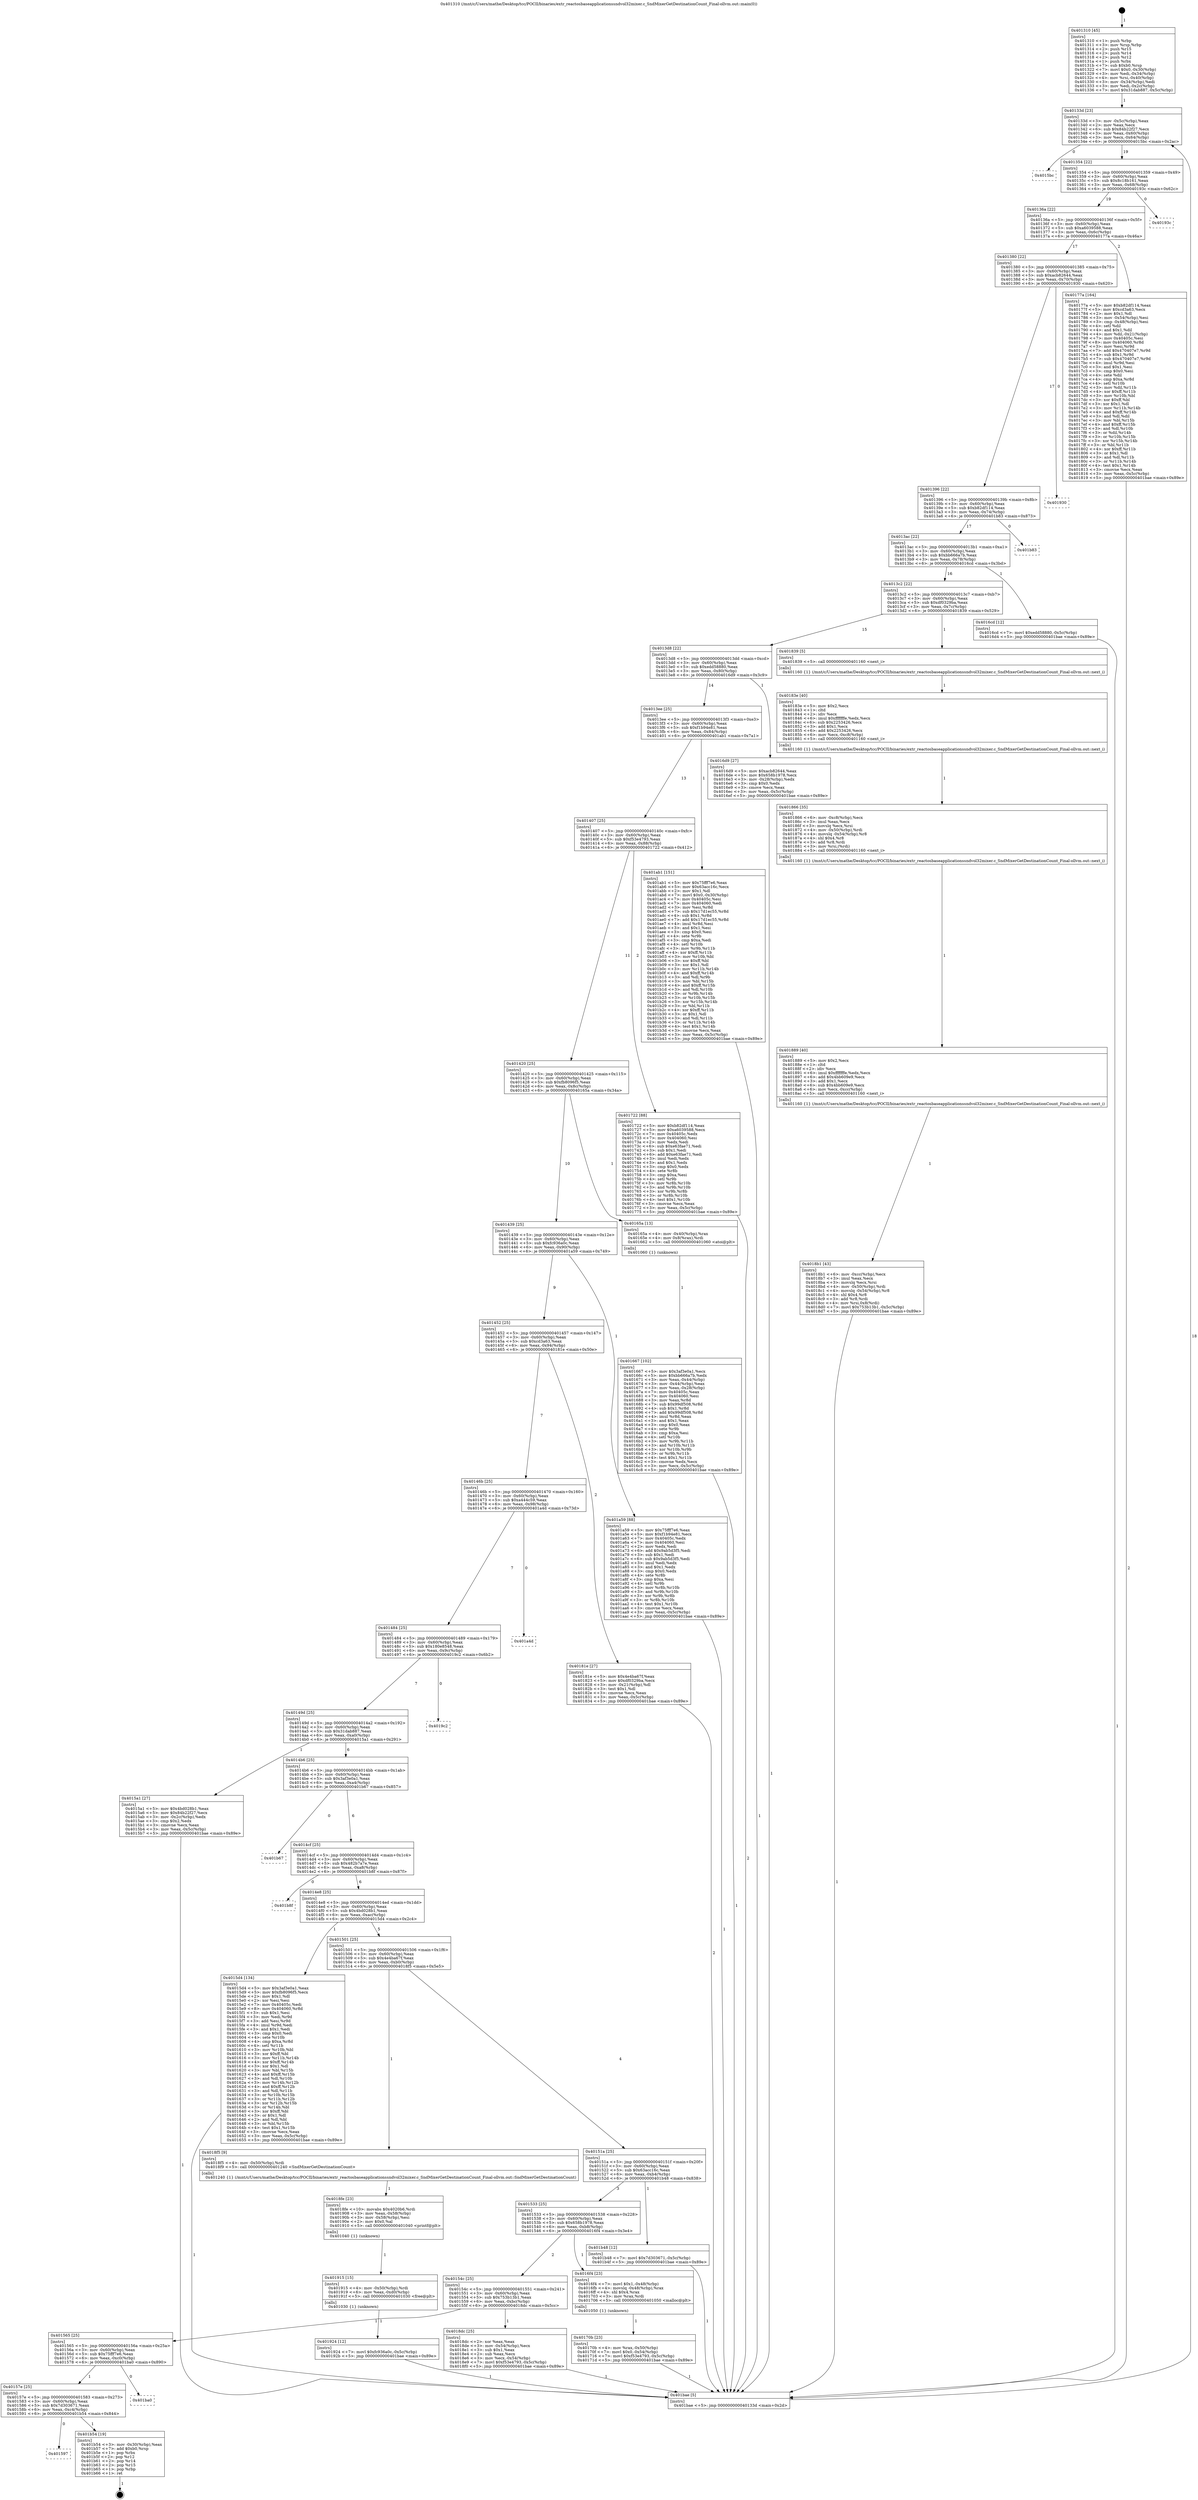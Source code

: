 digraph "0x401310" {
  label = "0x401310 (/mnt/c/Users/mathe/Desktop/tcc/POCII/binaries/extr_reactosbaseapplicationssndvol32mixer.c_SndMixerGetDestinationCount_Final-ollvm.out::main(0))"
  labelloc = "t"
  node[shape=record]

  Entry [label="",width=0.3,height=0.3,shape=circle,fillcolor=black,style=filled]
  "0x40133d" [label="{
     0x40133d [23]\l
     | [instrs]\l
     &nbsp;&nbsp;0x40133d \<+3\>: mov -0x5c(%rbp),%eax\l
     &nbsp;&nbsp;0x401340 \<+2\>: mov %eax,%ecx\l
     &nbsp;&nbsp;0x401342 \<+6\>: sub $0x84b22f27,%ecx\l
     &nbsp;&nbsp;0x401348 \<+3\>: mov %eax,-0x60(%rbp)\l
     &nbsp;&nbsp;0x40134b \<+3\>: mov %ecx,-0x64(%rbp)\l
     &nbsp;&nbsp;0x40134e \<+6\>: je 00000000004015bc \<main+0x2ac\>\l
  }"]
  "0x4015bc" [label="{
     0x4015bc\l
  }", style=dashed]
  "0x401354" [label="{
     0x401354 [22]\l
     | [instrs]\l
     &nbsp;&nbsp;0x401354 \<+5\>: jmp 0000000000401359 \<main+0x49\>\l
     &nbsp;&nbsp;0x401359 \<+3\>: mov -0x60(%rbp),%eax\l
     &nbsp;&nbsp;0x40135c \<+5\>: sub $0x8c18b161,%eax\l
     &nbsp;&nbsp;0x401361 \<+3\>: mov %eax,-0x68(%rbp)\l
     &nbsp;&nbsp;0x401364 \<+6\>: je 000000000040193c \<main+0x62c\>\l
  }"]
  Exit [label="",width=0.3,height=0.3,shape=circle,fillcolor=black,style=filled,peripheries=2]
  "0x40193c" [label="{
     0x40193c\l
  }", style=dashed]
  "0x40136a" [label="{
     0x40136a [22]\l
     | [instrs]\l
     &nbsp;&nbsp;0x40136a \<+5\>: jmp 000000000040136f \<main+0x5f\>\l
     &nbsp;&nbsp;0x40136f \<+3\>: mov -0x60(%rbp),%eax\l
     &nbsp;&nbsp;0x401372 \<+5\>: sub $0xa6039588,%eax\l
     &nbsp;&nbsp;0x401377 \<+3\>: mov %eax,-0x6c(%rbp)\l
     &nbsp;&nbsp;0x40137a \<+6\>: je 000000000040177a \<main+0x46a\>\l
  }"]
  "0x401597" [label="{
     0x401597\l
  }", style=dashed]
  "0x40177a" [label="{
     0x40177a [164]\l
     | [instrs]\l
     &nbsp;&nbsp;0x40177a \<+5\>: mov $0xb82df114,%eax\l
     &nbsp;&nbsp;0x40177f \<+5\>: mov $0xcd3a63,%ecx\l
     &nbsp;&nbsp;0x401784 \<+2\>: mov $0x1,%dl\l
     &nbsp;&nbsp;0x401786 \<+3\>: mov -0x54(%rbp),%esi\l
     &nbsp;&nbsp;0x401789 \<+3\>: cmp -0x48(%rbp),%esi\l
     &nbsp;&nbsp;0x40178c \<+4\>: setl %dil\l
     &nbsp;&nbsp;0x401790 \<+4\>: and $0x1,%dil\l
     &nbsp;&nbsp;0x401794 \<+4\>: mov %dil,-0x21(%rbp)\l
     &nbsp;&nbsp;0x401798 \<+7\>: mov 0x40405c,%esi\l
     &nbsp;&nbsp;0x40179f \<+8\>: mov 0x404060,%r8d\l
     &nbsp;&nbsp;0x4017a7 \<+3\>: mov %esi,%r9d\l
     &nbsp;&nbsp;0x4017aa \<+7\>: add $0x470407e7,%r9d\l
     &nbsp;&nbsp;0x4017b1 \<+4\>: sub $0x1,%r9d\l
     &nbsp;&nbsp;0x4017b5 \<+7\>: sub $0x470407e7,%r9d\l
     &nbsp;&nbsp;0x4017bc \<+4\>: imul %r9d,%esi\l
     &nbsp;&nbsp;0x4017c0 \<+3\>: and $0x1,%esi\l
     &nbsp;&nbsp;0x4017c3 \<+3\>: cmp $0x0,%esi\l
     &nbsp;&nbsp;0x4017c6 \<+4\>: sete %dil\l
     &nbsp;&nbsp;0x4017ca \<+4\>: cmp $0xa,%r8d\l
     &nbsp;&nbsp;0x4017ce \<+4\>: setl %r10b\l
     &nbsp;&nbsp;0x4017d2 \<+3\>: mov %dil,%r11b\l
     &nbsp;&nbsp;0x4017d5 \<+4\>: xor $0xff,%r11b\l
     &nbsp;&nbsp;0x4017d9 \<+3\>: mov %r10b,%bl\l
     &nbsp;&nbsp;0x4017dc \<+3\>: xor $0xff,%bl\l
     &nbsp;&nbsp;0x4017df \<+3\>: xor $0x1,%dl\l
     &nbsp;&nbsp;0x4017e2 \<+3\>: mov %r11b,%r14b\l
     &nbsp;&nbsp;0x4017e5 \<+4\>: and $0xff,%r14b\l
     &nbsp;&nbsp;0x4017e9 \<+3\>: and %dl,%dil\l
     &nbsp;&nbsp;0x4017ec \<+3\>: mov %bl,%r15b\l
     &nbsp;&nbsp;0x4017ef \<+4\>: and $0xff,%r15b\l
     &nbsp;&nbsp;0x4017f3 \<+3\>: and %dl,%r10b\l
     &nbsp;&nbsp;0x4017f6 \<+3\>: or %dil,%r14b\l
     &nbsp;&nbsp;0x4017f9 \<+3\>: or %r10b,%r15b\l
     &nbsp;&nbsp;0x4017fc \<+3\>: xor %r15b,%r14b\l
     &nbsp;&nbsp;0x4017ff \<+3\>: or %bl,%r11b\l
     &nbsp;&nbsp;0x401802 \<+4\>: xor $0xff,%r11b\l
     &nbsp;&nbsp;0x401806 \<+3\>: or $0x1,%dl\l
     &nbsp;&nbsp;0x401809 \<+3\>: and %dl,%r11b\l
     &nbsp;&nbsp;0x40180c \<+3\>: or %r11b,%r14b\l
     &nbsp;&nbsp;0x40180f \<+4\>: test $0x1,%r14b\l
     &nbsp;&nbsp;0x401813 \<+3\>: cmovne %ecx,%eax\l
     &nbsp;&nbsp;0x401816 \<+3\>: mov %eax,-0x5c(%rbp)\l
     &nbsp;&nbsp;0x401819 \<+5\>: jmp 0000000000401bae \<main+0x89e\>\l
  }"]
  "0x401380" [label="{
     0x401380 [22]\l
     | [instrs]\l
     &nbsp;&nbsp;0x401380 \<+5\>: jmp 0000000000401385 \<main+0x75\>\l
     &nbsp;&nbsp;0x401385 \<+3\>: mov -0x60(%rbp),%eax\l
     &nbsp;&nbsp;0x401388 \<+5\>: sub $0xacb82644,%eax\l
     &nbsp;&nbsp;0x40138d \<+3\>: mov %eax,-0x70(%rbp)\l
     &nbsp;&nbsp;0x401390 \<+6\>: je 0000000000401930 \<main+0x620\>\l
  }"]
  "0x401b54" [label="{
     0x401b54 [19]\l
     | [instrs]\l
     &nbsp;&nbsp;0x401b54 \<+3\>: mov -0x30(%rbp),%eax\l
     &nbsp;&nbsp;0x401b57 \<+7\>: add $0xb0,%rsp\l
     &nbsp;&nbsp;0x401b5e \<+1\>: pop %rbx\l
     &nbsp;&nbsp;0x401b5f \<+2\>: pop %r12\l
     &nbsp;&nbsp;0x401b61 \<+2\>: pop %r14\l
     &nbsp;&nbsp;0x401b63 \<+2\>: pop %r15\l
     &nbsp;&nbsp;0x401b65 \<+1\>: pop %rbp\l
     &nbsp;&nbsp;0x401b66 \<+1\>: ret\l
  }"]
  "0x401930" [label="{
     0x401930\l
  }", style=dashed]
  "0x401396" [label="{
     0x401396 [22]\l
     | [instrs]\l
     &nbsp;&nbsp;0x401396 \<+5\>: jmp 000000000040139b \<main+0x8b\>\l
     &nbsp;&nbsp;0x40139b \<+3\>: mov -0x60(%rbp),%eax\l
     &nbsp;&nbsp;0x40139e \<+5\>: sub $0xb82df114,%eax\l
     &nbsp;&nbsp;0x4013a3 \<+3\>: mov %eax,-0x74(%rbp)\l
     &nbsp;&nbsp;0x4013a6 \<+6\>: je 0000000000401b83 \<main+0x873\>\l
  }"]
  "0x40157e" [label="{
     0x40157e [25]\l
     | [instrs]\l
     &nbsp;&nbsp;0x40157e \<+5\>: jmp 0000000000401583 \<main+0x273\>\l
     &nbsp;&nbsp;0x401583 \<+3\>: mov -0x60(%rbp),%eax\l
     &nbsp;&nbsp;0x401586 \<+5\>: sub $0x7d303671,%eax\l
     &nbsp;&nbsp;0x40158b \<+6\>: mov %eax,-0xc4(%rbp)\l
     &nbsp;&nbsp;0x401591 \<+6\>: je 0000000000401b54 \<main+0x844\>\l
  }"]
  "0x401b83" [label="{
     0x401b83\l
  }", style=dashed]
  "0x4013ac" [label="{
     0x4013ac [22]\l
     | [instrs]\l
     &nbsp;&nbsp;0x4013ac \<+5\>: jmp 00000000004013b1 \<main+0xa1\>\l
     &nbsp;&nbsp;0x4013b1 \<+3\>: mov -0x60(%rbp),%eax\l
     &nbsp;&nbsp;0x4013b4 \<+5\>: sub $0xbb666a7b,%eax\l
     &nbsp;&nbsp;0x4013b9 \<+3\>: mov %eax,-0x78(%rbp)\l
     &nbsp;&nbsp;0x4013bc \<+6\>: je 00000000004016cd \<main+0x3bd\>\l
  }"]
  "0x401ba0" [label="{
     0x401ba0\l
  }", style=dashed]
  "0x4016cd" [label="{
     0x4016cd [12]\l
     | [instrs]\l
     &nbsp;&nbsp;0x4016cd \<+7\>: movl $0xedd58880,-0x5c(%rbp)\l
     &nbsp;&nbsp;0x4016d4 \<+5\>: jmp 0000000000401bae \<main+0x89e\>\l
  }"]
  "0x4013c2" [label="{
     0x4013c2 [22]\l
     | [instrs]\l
     &nbsp;&nbsp;0x4013c2 \<+5\>: jmp 00000000004013c7 \<main+0xb7\>\l
     &nbsp;&nbsp;0x4013c7 \<+3\>: mov -0x60(%rbp),%eax\l
     &nbsp;&nbsp;0x4013ca \<+5\>: sub $0xdf0329ba,%eax\l
     &nbsp;&nbsp;0x4013cf \<+3\>: mov %eax,-0x7c(%rbp)\l
     &nbsp;&nbsp;0x4013d2 \<+6\>: je 0000000000401839 \<main+0x529\>\l
  }"]
  "0x401924" [label="{
     0x401924 [12]\l
     | [instrs]\l
     &nbsp;&nbsp;0x401924 \<+7\>: movl $0xfc936a0c,-0x5c(%rbp)\l
     &nbsp;&nbsp;0x40192b \<+5\>: jmp 0000000000401bae \<main+0x89e\>\l
  }"]
  "0x401839" [label="{
     0x401839 [5]\l
     | [instrs]\l
     &nbsp;&nbsp;0x401839 \<+5\>: call 0000000000401160 \<next_i\>\l
     | [calls]\l
     &nbsp;&nbsp;0x401160 \{1\} (/mnt/c/Users/mathe/Desktop/tcc/POCII/binaries/extr_reactosbaseapplicationssndvol32mixer.c_SndMixerGetDestinationCount_Final-ollvm.out::next_i)\l
  }"]
  "0x4013d8" [label="{
     0x4013d8 [22]\l
     | [instrs]\l
     &nbsp;&nbsp;0x4013d8 \<+5\>: jmp 00000000004013dd \<main+0xcd\>\l
     &nbsp;&nbsp;0x4013dd \<+3\>: mov -0x60(%rbp),%eax\l
     &nbsp;&nbsp;0x4013e0 \<+5\>: sub $0xedd58880,%eax\l
     &nbsp;&nbsp;0x4013e5 \<+3\>: mov %eax,-0x80(%rbp)\l
     &nbsp;&nbsp;0x4013e8 \<+6\>: je 00000000004016d9 \<main+0x3c9\>\l
  }"]
  "0x401915" [label="{
     0x401915 [15]\l
     | [instrs]\l
     &nbsp;&nbsp;0x401915 \<+4\>: mov -0x50(%rbp),%rdi\l
     &nbsp;&nbsp;0x401919 \<+6\>: mov %eax,-0xd0(%rbp)\l
     &nbsp;&nbsp;0x40191f \<+5\>: call 0000000000401030 \<free@plt\>\l
     | [calls]\l
     &nbsp;&nbsp;0x401030 \{1\} (unknown)\l
  }"]
  "0x4016d9" [label="{
     0x4016d9 [27]\l
     | [instrs]\l
     &nbsp;&nbsp;0x4016d9 \<+5\>: mov $0xacb82644,%eax\l
     &nbsp;&nbsp;0x4016de \<+5\>: mov $0x658b1978,%ecx\l
     &nbsp;&nbsp;0x4016e3 \<+3\>: mov -0x28(%rbp),%edx\l
     &nbsp;&nbsp;0x4016e6 \<+3\>: cmp $0x0,%edx\l
     &nbsp;&nbsp;0x4016e9 \<+3\>: cmove %ecx,%eax\l
     &nbsp;&nbsp;0x4016ec \<+3\>: mov %eax,-0x5c(%rbp)\l
     &nbsp;&nbsp;0x4016ef \<+5\>: jmp 0000000000401bae \<main+0x89e\>\l
  }"]
  "0x4013ee" [label="{
     0x4013ee [25]\l
     | [instrs]\l
     &nbsp;&nbsp;0x4013ee \<+5\>: jmp 00000000004013f3 \<main+0xe3\>\l
     &nbsp;&nbsp;0x4013f3 \<+3\>: mov -0x60(%rbp),%eax\l
     &nbsp;&nbsp;0x4013f6 \<+5\>: sub $0xf1b94e81,%eax\l
     &nbsp;&nbsp;0x4013fb \<+6\>: mov %eax,-0x84(%rbp)\l
     &nbsp;&nbsp;0x401401 \<+6\>: je 0000000000401ab1 \<main+0x7a1\>\l
  }"]
  "0x4018fe" [label="{
     0x4018fe [23]\l
     | [instrs]\l
     &nbsp;&nbsp;0x4018fe \<+10\>: movabs $0x4020b6,%rdi\l
     &nbsp;&nbsp;0x401908 \<+3\>: mov %eax,-0x58(%rbp)\l
     &nbsp;&nbsp;0x40190b \<+3\>: mov -0x58(%rbp),%esi\l
     &nbsp;&nbsp;0x40190e \<+2\>: mov $0x0,%al\l
     &nbsp;&nbsp;0x401910 \<+5\>: call 0000000000401040 \<printf@plt\>\l
     | [calls]\l
     &nbsp;&nbsp;0x401040 \{1\} (unknown)\l
  }"]
  "0x401ab1" [label="{
     0x401ab1 [151]\l
     | [instrs]\l
     &nbsp;&nbsp;0x401ab1 \<+5\>: mov $0x75fff7e6,%eax\l
     &nbsp;&nbsp;0x401ab6 \<+5\>: mov $0x63acc16c,%ecx\l
     &nbsp;&nbsp;0x401abb \<+2\>: mov $0x1,%dl\l
     &nbsp;&nbsp;0x401abd \<+7\>: movl $0x0,-0x30(%rbp)\l
     &nbsp;&nbsp;0x401ac4 \<+7\>: mov 0x40405c,%esi\l
     &nbsp;&nbsp;0x401acb \<+7\>: mov 0x404060,%edi\l
     &nbsp;&nbsp;0x401ad2 \<+3\>: mov %esi,%r8d\l
     &nbsp;&nbsp;0x401ad5 \<+7\>: sub $0x17d1ec55,%r8d\l
     &nbsp;&nbsp;0x401adc \<+4\>: sub $0x1,%r8d\l
     &nbsp;&nbsp;0x401ae0 \<+7\>: add $0x17d1ec55,%r8d\l
     &nbsp;&nbsp;0x401ae7 \<+4\>: imul %r8d,%esi\l
     &nbsp;&nbsp;0x401aeb \<+3\>: and $0x1,%esi\l
     &nbsp;&nbsp;0x401aee \<+3\>: cmp $0x0,%esi\l
     &nbsp;&nbsp;0x401af1 \<+4\>: sete %r9b\l
     &nbsp;&nbsp;0x401af5 \<+3\>: cmp $0xa,%edi\l
     &nbsp;&nbsp;0x401af8 \<+4\>: setl %r10b\l
     &nbsp;&nbsp;0x401afc \<+3\>: mov %r9b,%r11b\l
     &nbsp;&nbsp;0x401aff \<+4\>: xor $0xff,%r11b\l
     &nbsp;&nbsp;0x401b03 \<+3\>: mov %r10b,%bl\l
     &nbsp;&nbsp;0x401b06 \<+3\>: xor $0xff,%bl\l
     &nbsp;&nbsp;0x401b09 \<+3\>: xor $0x1,%dl\l
     &nbsp;&nbsp;0x401b0c \<+3\>: mov %r11b,%r14b\l
     &nbsp;&nbsp;0x401b0f \<+4\>: and $0xff,%r14b\l
     &nbsp;&nbsp;0x401b13 \<+3\>: and %dl,%r9b\l
     &nbsp;&nbsp;0x401b16 \<+3\>: mov %bl,%r15b\l
     &nbsp;&nbsp;0x401b19 \<+4\>: and $0xff,%r15b\l
     &nbsp;&nbsp;0x401b1d \<+3\>: and %dl,%r10b\l
     &nbsp;&nbsp;0x401b20 \<+3\>: or %r9b,%r14b\l
     &nbsp;&nbsp;0x401b23 \<+3\>: or %r10b,%r15b\l
     &nbsp;&nbsp;0x401b26 \<+3\>: xor %r15b,%r14b\l
     &nbsp;&nbsp;0x401b29 \<+3\>: or %bl,%r11b\l
     &nbsp;&nbsp;0x401b2c \<+4\>: xor $0xff,%r11b\l
     &nbsp;&nbsp;0x401b30 \<+3\>: or $0x1,%dl\l
     &nbsp;&nbsp;0x401b33 \<+3\>: and %dl,%r11b\l
     &nbsp;&nbsp;0x401b36 \<+3\>: or %r11b,%r14b\l
     &nbsp;&nbsp;0x401b39 \<+4\>: test $0x1,%r14b\l
     &nbsp;&nbsp;0x401b3d \<+3\>: cmovne %ecx,%eax\l
     &nbsp;&nbsp;0x401b40 \<+3\>: mov %eax,-0x5c(%rbp)\l
     &nbsp;&nbsp;0x401b43 \<+5\>: jmp 0000000000401bae \<main+0x89e\>\l
  }"]
  "0x401407" [label="{
     0x401407 [25]\l
     | [instrs]\l
     &nbsp;&nbsp;0x401407 \<+5\>: jmp 000000000040140c \<main+0xfc\>\l
     &nbsp;&nbsp;0x40140c \<+3\>: mov -0x60(%rbp),%eax\l
     &nbsp;&nbsp;0x40140f \<+5\>: sub $0xf53e4793,%eax\l
     &nbsp;&nbsp;0x401414 \<+6\>: mov %eax,-0x88(%rbp)\l
     &nbsp;&nbsp;0x40141a \<+6\>: je 0000000000401722 \<main+0x412\>\l
  }"]
  "0x401565" [label="{
     0x401565 [25]\l
     | [instrs]\l
     &nbsp;&nbsp;0x401565 \<+5\>: jmp 000000000040156a \<main+0x25a\>\l
     &nbsp;&nbsp;0x40156a \<+3\>: mov -0x60(%rbp),%eax\l
     &nbsp;&nbsp;0x40156d \<+5\>: sub $0x75fff7e6,%eax\l
     &nbsp;&nbsp;0x401572 \<+6\>: mov %eax,-0xc0(%rbp)\l
     &nbsp;&nbsp;0x401578 \<+6\>: je 0000000000401ba0 \<main+0x890\>\l
  }"]
  "0x401722" [label="{
     0x401722 [88]\l
     | [instrs]\l
     &nbsp;&nbsp;0x401722 \<+5\>: mov $0xb82df114,%eax\l
     &nbsp;&nbsp;0x401727 \<+5\>: mov $0xa6039588,%ecx\l
     &nbsp;&nbsp;0x40172c \<+7\>: mov 0x40405c,%edx\l
     &nbsp;&nbsp;0x401733 \<+7\>: mov 0x404060,%esi\l
     &nbsp;&nbsp;0x40173a \<+2\>: mov %edx,%edi\l
     &nbsp;&nbsp;0x40173c \<+6\>: sub $0xe63fae71,%edi\l
     &nbsp;&nbsp;0x401742 \<+3\>: sub $0x1,%edi\l
     &nbsp;&nbsp;0x401745 \<+6\>: add $0xe63fae71,%edi\l
     &nbsp;&nbsp;0x40174b \<+3\>: imul %edi,%edx\l
     &nbsp;&nbsp;0x40174e \<+3\>: and $0x1,%edx\l
     &nbsp;&nbsp;0x401751 \<+3\>: cmp $0x0,%edx\l
     &nbsp;&nbsp;0x401754 \<+4\>: sete %r8b\l
     &nbsp;&nbsp;0x401758 \<+3\>: cmp $0xa,%esi\l
     &nbsp;&nbsp;0x40175b \<+4\>: setl %r9b\l
     &nbsp;&nbsp;0x40175f \<+3\>: mov %r8b,%r10b\l
     &nbsp;&nbsp;0x401762 \<+3\>: and %r9b,%r10b\l
     &nbsp;&nbsp;0x401765 \<+3\>: xor %r9b,%r8b\l
     &nbsp;&nbsp;0x401768 \<+3\>: or %r8b,%r10b\l
     &nbsp;&nbsp;0x40176b \<+4\>: test $0x1,%r10b\l
     &nbsp;&nbsp;0x40176f \<+3\>: cmovne %ecx,%eax\l
     &nbsp;&nbsp;0x401772 \<+3\>: mov %eax,-0x5c(%rbp)\l
     &nbsp;&nbsp;0x401775 \<+5\>: jmp 0000000000401bae \<main+0x89e\>\l
  }"]
  "0x401420" [label="{
     0x401420 [25]\l
     | [instrs]\l
     &nbsp;&nbsp;0x401420 \<+5\>: jmp 0000000000401425 \<main+0x115\>\l
     &nbsp;&nbsp;0x401425 \<+3\>: mov -0x60(%rbp),%eax\l
     &nbsp;&nbsp;0x401428 \<+5\>: sub $0xfb8096f5,%eax\l
     &nbsp;&nbsp;0x40142d \<+6\>: mov %eax,-0x8c(%rbp)\l
     &nbsp;&nbsp;0x401433 \<+6\>: je 000000000040165a \<main+0x34a\>\l
  }"]
  "0x4018dc" [label="{
     0x4018dc [25]\l
     | [instrs]\l
     &nbsp;&nbsp;0x4018dc \<+2\>: xor %eax,%eax\l
     &nbsp;&nbsp;0x4018de \<+3\>: mov -0x54(%rbp),%ecx\l
     &nbsp;&nbsp;0x4018e1 \<+3\>: sub $0x1,%eax\l
     &nbsp;&nbsp;0x4018e4 \<+2\>: sub %eax,%ecx\l
     &nbsp;&nbsp;0x4018e6 \<+3\>: mov %ecx,-0x54(%rbp)\l
     &nbsp;&nbsp;0x4018e9 \<+7\>: movl $0xf53e4793,-0x5c(%rbp)\l
     &nbsp;&nbsp;0x4018f0 \<+5\>: jmp 0000000000401bae \<main+0x89e\>\l
  }"]
  "0x40165a" [label="{
     0x40165a [13]\l
     | [instrs]\l
     &nbsp;&nbsp;0x40165a \<+4\>: mov -0x40(%rbp),%rax\l
     &nbsp;&nbsp;0x40165e \<+4\>: mov 0x8(%rax),%rdi\l
     &nbsp;&nbsp;0x401662 \<+5\>: call 0000000000401060 \<atoi@plt\>\l
     | [calls]\l
     &nbsp;&nbsp;0x401060 \{1\} (unknown)\l
  }"]
  "0x401439" [label="{
     0x401439 [25]\l
     | [instrs]\l
     &nbsp;&nbsp;0x401439 \<+5\>: jmp 000000000040143e \<main+0x12e\>\l
     &nbsp;&nbsp;0x40143e \<+3\>: mov -0x60(%rbp),%eax\l
     &nbsp;&nbsp;0x401441 \<+5\>: sub $0xfc936a0c,%eax\l
     &nbsp;&nbsp;0x401446 \<+6\>: mov %eax,-0x90(%rbp)\l
     &nbsp;&nbsp;0x40144c \<+6\>: je 0000000000401a59 \<main+0x749\>\l
  }"]
  "0x4018b1" [label="{
     0x4018b1 [43]\l
     | [instrs]\l
     &nbsp;&nbsp;0x4018b1 \<+6\>: mov -0xcc(%rbp),%ecx\l
     &nbsp;&nbsp;0x4018b7 \<+3\>: imul %eax,%ecx\l
     &nbsp;&nbsp;0x4018ba \<+3\>: movslq %ecx,%rsi\l
     &nbsp;&nbsp;0x4018bd \<+4\>: mov -0x50(%rbp),%rdi\l
     &nbsp;&nbsp;0x4018c1 \<+4\>: movslq -0x54(%rbp),%r8\l
     &nbsp;&nbsp;0x4018c5 \<+4\>: shl $0x4,%r8\l
     &nbsp;&nbsp;0x4018c9 \<+3\>: add %r8,%rdi\l
     &nbsp;&nbsp;0x4018cc \<+4\>: mov %rsi,0x8(%rdi)\l
     &nbsp;&nbsp;0x4018d0 \<+7\>: movl $0x753b13b1,-0x5c(%rbp)\l
     &nbsp;&nbsp;0x4018d7 \<+5\>: jmp 0000000000401bae \<main+0x89e\>\l
  }"]
  "0x401a59" [label="{
     0x401a59 [88]\l
     | [instrs]\l
     &nbsp;&nbsp;0x401a59 \<+5\>: mov $0x75fff7e6,%eax\l
     &nbsp;&nbsp;0x401a5e \<+5\>: mov $0xf1b94e81,%ecx\l
     &nbsp;&nbsp;0x401a63 \<+7\>: mov 0x40405c,%edx\l
     &nbsp;&nbsp;0x401a6a \<+7\>: mov 0x404060,%esi\l
     &nbsp;&nbsp;0x401a71 \<+2\>: mov %edx,%edi\l
     &nbsp;&nbsp;0x401a73 \<+6\>: add $0x9ab5d3f5,%edi\l
     &nbsp;&nbsp;0x401a79 \<+3\>: sub $0x1,%edi\l
     &nbsp;&nbsp;0x401a7c \<+6\>: sub $0x9ab5d3f5,%edi\l
     &nbsp;&nbsp;0x401a82 \<+3\>: imul %edi,%edx\l
     &nbsp;&nbsp;0x401a85 \<+3\>: and $0x1,%edx\l
     &nbsp;&nbsp;0x401a88 \<+3\>: cmp $0x0,%edx\l
     &nbsp;&nbsp;0x401a8b \<+4\>: sete %r8b\l
     &nbsp;&nbsp;0x401a8f \<+3\>: cmp $0xa,%esi\l
     &nbsp;&nbsp;0x401a92 \<+4\>: setl %r9b\l
     &nbsp;&nbsp;0x401a96 \<+3\>: mov %r8b,%r10b\l
     &nbsp;&nbsp;0x401a99 \<+3\>: and %r9b,%r10b\l
     &nbsp;&nbsp;0x401a9c \<+3\>: xor %r9b,%r8b\l
     &nbsp;&nbsp;0x401a9f \<+3\>: or %r8b,%r10b\l
     &nbsp;&nbsp;0x401aa2 \<+4\>: test $0x1,%r10b\l
     &nbsp;&nbsp;0x401aa6 \<+3\>: cmovne %ecx,%eax\l
     &nbsp;&nbsp;0x401aa9 \<+3\>: mov %eax,-0x5c(%rbp)\l
     &nbsp;&nbsp;0x401aac \<+5\>: jmp 0000000000401bae \<main+0x89e\>\l
  }"]
  "0x401452" [label="{
     0x401452 [25]\l
     | [instrs]\l
     &nbsp;&nbsp;0x401452 \<+5\>: jmp 0000000000401457 \<main+0x147\>\l
     &nbsp;&nbsp;0x401457 \<+3\>: mov -0x60(%rbp),%eax\l
     &nbsp;&nbsp;0x40145a \<+5\>: sub $0xcd3a63,%eax\l
     &nbsp;&nbsp;0x40145f \<+6\>: mov %eax,-0x94(%rbp)\l
     &nbsp;&nbsp;0x401465 \<+6\>: je 000000000040181e \<main+0x50e\>\l
  }"]
  "0x401889" [label="{
     0x401889 [40]\l
     | [instrs]\l
     &nbsp;&nbsp;0x401889 \<+5\>: mov $0x2,%ecx\l
     &nbsp;&nbsp;0x40188e \<+1\>: cltd\l
     &nbsp;&nbsp;0x40188f \<+2\>: idiv %ecx\l
     &nbsp;&nbsp;0x401891 \<+6\>: imul $0xfffffffe,%edx,%ecx\l
     &nbsp;&nbsp;0x401897 \<+6\>: add $0x4bb609e9,%ecx\l
     &nbsp;&nbsp;0x40189d \<+3\>: add $0x1,%ecx\l
     &nbsp;&nbsp;0x4018a0 \<+6\>: sub $0x4bb609e9,%ecx\l
     &nbsp;&nbsp;0x4018a6 \<+6\>: mov %ecx,-0xcc(%rbp)\l
     &nbsp;&nbsp;0x4018ac \<+5\>: call 0000000000401160 \<next_i\>\l
     | [calls]\l
     &nbsp;&nbsp;0x401160 \{1\} (/mnt/c/Users/mathe/Desktop/tcc/POCII/binaries/extr_reactosbaseapplicationssndvol32mixer.c_SndMixerGetDestinationCount_Final-ollvm.out::next_i)\l
  }"]
  "0x40181e" [label="{
     0x40181e [27]\l
     | [instrs]\l
     &nbsp;&nbsp;0x40181e \<+5\>: mov $0x4e4ba67f,%eax\l
     &nbsp;&nbsp;0x401823 \<+5\>: mov $0xdf0329ba,%ecx\l
     &nbsp;&nbsp;0x401828 \<+3\>: mov -0x21(%rbp),%dl\l
     &nbsp;&nbsp;0x40182b \<+3\>: test $0x1,%dl\l
     &nbsp;&nbsp;0x40182e \<+3\>: cmovne %ecx,%eax\l
     &nbsp;&nbsp;0x401831 \<+3\>: mov %eax,-0x5c(%rbp)\l
     &nbsp;&nbsp;0x401834 \<+5\>: jmp 0000000000401bae \<main+0x89e\>\l
  }"]
  "0x40146b" [label="{
     0x40146b [25]\l
     | [instrs]\l
     &nbsp;&nbsp;0x40146b \<+5\>: jmp 0000000000401470 \<main+0x160\>\l
     &nbsp;&nbsp;0x401470 \<+3\>: mov -0x60(%rbp),%eax\l
     &nbsp;&nbsp;0x401473 \<+5\>: sub $0xa444c59,%eax\l
     &nbsp;&nbsp;0x401478 \<+6\>: mov %eax,-0x98(%rbp)\l
     &nbsp;&nbsp;0x40147e \<+6\>: je 0000000000401a4d \<main+0x73d\>\l
  }"]
  "0x401866" [label="{
     0x401866 [35]\l
     | [instrs]\l
     &nbsp;&nbsp;0x401866 \<+6\>: mov -0xc8(%rbp),%ecx\l
     &nbsp;&nbsp;0x40186c \<+3\>: imul %eax,%ecx\l
     &nbsp;&nbsp;0x40186f \<+3\>: movslq %ecx,%rsi\l
     &nbsp;&nbsp;0x401872 \<+4\>: mov -0x50(%rbp),%rdi\l
     &nbsp;&nbsp;0x401876 \<+4\>: movslq -0x54(%rbp),%r8\l
     &nbsp;&nbsp;0x40187a \<+4\>: shl $0x4,%r8\l
     &nbsp;&nbsp;0x40187e \<+3\>: add %r8,%rdi\l
     &nbsp;&nbsp;0x401881 \<+3\>: mov %rsi,(%rdi)\l
     &nbsp;&nbsp;0x401884 \<+5\>: call 0000000000401160 \<next_i\>\l
     | [calls]\l
     &nbsp;&nbsp;0x401160 \{1\} (/mnt/c/Users/mathe/Desktop/tcc/POCII/binaries/extr_reactosbaseapplicationssndvol32mixer.c_SndMixerGetDestinationCount_Final-ollvm.out::next_i)\l
  }"]
  "0x401a4d" [label="{
     0x401a4d\l
  }", style=dashed]
  "0x401484" [label="{
     0x401484 [25]\l
     | [instrs]\l
     &nbsp;&nbsp;0x401484 \<+5\>: jmp 0000000000401489 \<main+0x179\>\l
     &nbsp;&nbsp;0x401489 \<+3\>: mov -0x60(%rbp),%eax\l
     &nbsp;&nbsp;0x40148c \<+5\>: sub $0x180e8548,%eax\l
     &nbsp;&nbsp;0x401491 \<+6\>: mov %eax,-0x9c(%rbp)\l
     &nbsp;&nbsp;0x401497 \<+6\>: je 00000000004019c2 \<main+0x6b2\>\l
  }"]
  "0x40183e" [label="{
     0x40183e [40]\l
     | [instrs]\l
     &nbsp;&nbsp;0x40183e \<+5\>: mov $0x2,%ecx\l
     &nbsp;&nbsp;0x401843 \<+1\>: cltd\l
     &nbsp;&nbsp;0x401844 \<+2\>: idiv %ecx\l
     &nbsp;&nbsp;0x401846 \<+6\>: imul $0xfffffffe,%edx,%ecx\l
     &nbsp;&nbsp;0x40184c \<+6\>: sub $0x2253426,%ecx\l
     &nbsp;&nbsp;0x401852 \<+3\>: add $0x1,%ecx\l
     &nbsp;&nbsp;0x401855 \<+6\>: add $0x2253426,%ecx\l
     &nbsp;&nbsp;0x40185b \<+6\>: mov %ecx,-0xc8(%rbp)\l
     &nbsp;&nbsp;0x401861 \<+5\>: call 0000000000401160 \<next_i\>\l
     | [calls]\l
     &nbsp;&nbsp;0x401160 \{1\} (/mnt/c/Users/mathe/Desktop/tcc/POCII/binaries/extr_reactosbaseapplicationssndvol32mixer.c_SndMixerGetDestinationCount_Final-ollvm.out::next_i)\l
  }"]
  "0x4019c2" [label="{
     0x4019c2\l
  }", style=dashed]
  "0x40149d" [label="{
     0x40149d [25]\l
     | [instrs]\l
     &nbsp;&nbsp;0x40149d \<+5\>: jmp 00000000004014a2 \<main+0x192\>\l
     &nbsp;&nbsp;0x4014a2 \<+3\>: mov -0x60(%rbp),%eax\l
     &nbsp;&nbsp;0x4014a5 \<+5\>: sub $0x31dab887,%eax\l
     &nbsp;&nbsp;0x4014aa \<+6\>: mov %eax,-0xa0(%rbp)\l
     &nbsp;&nbsp;0x4014b0 \<+6\>: je 00000000004015a1 \<main+0x291\>\l
  }"]
  "0x40170b" [label="{
     0x40170b [23]\l
     | [instrs]\l
     &nbsp;&nbsp;0x40170b \<+4\>: mov %rax,-0x50(%rbp)\l
     &nbsp;&nbsp;0x40170f \<+7\>: movl $0x0,-0x54(%rbp)\l
     &nbsp;&nbsp;0x401716 \<+7\>: movl $0xf53e4793,-0x5c(%rbp)\l
     &nbsp;&nbsp;0x40171d \<+5\>: jmp 0000000000401bae \<main+0x89e\>\l
  }"]
  "0x4015a1" [label="{
     0x4015a1 [27]\l
     | [instrs]\l
     &nbsp;&nbsp;0x4015a1 \<+5\>: mov $0x4bd028b1,%eax\l
     &nbsp;&nbsp;0x4015a6 \<+5\>: mov $0x84b22f27,%ecx\l
     &nbsp;&nbsp;0x4015ab \<+3\>: mov -0x2c(%rbp),%edx\l
     &nbsp;&nbsp;0x4015ae \<+3\>: cmp $0x2,%edx\l
     &nbsp;&nbsp;0x4015b1 \<+3\>: cmovne %ecx,%eax\l
     &nbsp;&nbsp;0x4015b4 \<+3\>: mov %eax,-0x5c(%rbp)\l
     &nbsp;&nbsp;0x4015b7 \<+5\>: jmp 0000000000401bae \<main+0x89e\>\l
  }"]
  "0x4014b6" [label="{
     0x4014b6 [25]\l
     | [instrs]\l
     &nbsp;&nbsp;0x4014b6 \<+5\>: jmp 00000000004014bb \<main+0x1ab\>\l
     &nbsp;&nbsp;0x4014bb \<+3\>: mov -0x60(%rbp),%eax\l
     &nbsp;&nbsp;0x4014be \<+5\>: sub $0x3af3e0a1,%eax\l
     &nbsp;&nbsp;0x4014c3 \<+6\>: mov %eax,-0xa4(%rbp)\l
     &nbsp;&nbsp;0x4014c9 \<+6\>: je 0000000000401b67 \<main+0x857\>\l
  }"]
  "0x401bae" [label="{
     0x401bae [5]\l
     | [instrs]\l
     &nbsp;&nbsp;0x401bae \<+5\>: jmp 000000000040133d \<main+0x2d\>\l
  }"]
  "0x401310" [label="{
     0x401310 [45]\l
     | [instrs]\l
     &nbsp;&nbsp;0x401310 \<+1\>: push %rbp\l
     &nbsp;&nbsp;0x401311 \<+3\>: mov %rsp,%rbp\l
     &nbsp;&nbsp;0x401314 \<+2\>: push %r15\l
     &nbsp;&nbsp;0x401316 \<+2\>: push %r14\l
     &nbsp;&nbsp;0x401318 \<+2\>: push %r12\l
     &nbsp;&nbsp;0x40131a \<+1\>: push %rbx\l
     &nbsp;&nbsp;0x40131b \<+7\>: sub $0xb0,%rsp\l
     &nbsp;&nbsp;0x401322 \<+7\>: movl $0x0,-0x30(%rbp)\l
     &nbsp;&nbsp;0x401329 \<+3\>: mov %edi,-0x34(%rbp)\l
     &nbsp;&nbsp;0x40132c \<+4\>: mov %rsi,-0x40(%rbp)\l
     &nbsp;&nbsp;0x401330 \<+3\>: mov -0x34(%rbp),%edi\l
     &nbsp;&nbsp;0x401333 \<+3\>: mov %edi,-0x2c(%rbp)\l
     &nbsp;&nbsp;0x401336 \<+7\>: movl $0x31dab887,-0x5c(%rbp)\l
  }"]
  "0x40154c" [label="{
     0x40154c [25]\l
     | [instrs]\l
     &nbsp;&nbsp;0x40154c \<+5\>: jmp 0000000000401551 \<main+0x241\>\l
     &nbsp;&nbsp;0x401551 \<+3\>: mov -0x60(%rbp),%eax\l
     &nbsp;&nbsp;0x401554 \<+5\>: sub $0x753b13b1,%eax\l
     &nbsp;&nbsp;0x401559 \<+6\>: mov %eax,-0xbc(%rbp)\l
     &nbsp;&nbsp;0x40155f \<+6\>: je 00000000004018dc \<main+0x5cc\>\l
  }"]
  "0x401b67" [label="{
     0x401b67\l
  }", style=dashed]
  "0x4014cf" [label="{
     0x4014cf [25]\l
     | [instrs]\l
     &nbsp;&nbsp;0x4014cf \<+5\>: jmp 00000000004014d4 \<main+0x1c4\>\l
     &nbsp;&nbsp;0x4014d4 \<+3\>: mov -0x60(%rbp),%eax\l
     &nbsp;&nbsp;0x4014d7 \<+5\>: sub $0x482b7a7e,%eax\l
     &nbsp;&nbsp;0x4014dc \<+6\>: mov %eax,-0xa8(%rbp)\l
     &nbsp;&nbsp;0x4014e2 \<+6\>: je 0000000000401b8f \<main+0x87f\>\l
  }"]
  "0x4016f4" [label="{
     0x4016f4 [23]\l
     | [instrs]\l
     &nbsp;&nbsp;0x4016f4 \<+7\>: movl $0x1,-0x48(%rbp)\l
     &nbsp;&nbsp;0x4016fb \<+4\>: movslq -0x48(%rbp),%rax\l
     &nbsp;&nbsp;0x4016ff \<+4\>: shl $0x4,%rax\l
     &nbsp;&nbsp;0x401703 \<+3\>: mov %rax,%rdi\l
     &nbsp;&nbsp;0x401706 \<+5\>: call 0000000000401050 \<malloc@plt\>\l
     | [calls]\l
     &nbsp;&nbsp;0x401050 \{1\} (unknown)\l
  }"]
  "0x401b8f" [label="{
     0x401b8f\l
  }", style=dashed]
  "0x4014e8" [label="{
     0x4014e8 [25]\l
     | [instrs]\l
     &nbsp;&nbsp;0x4014e8 \<+5\>: jmp 00000000004014ed \<main+0x1dd\>\l
     &nbsp;&nbsp;0x4014ed \<+3\>: mov -0x60(%rbp),%eax\l
     &nbsp;&nbsp;0x4014f0 \<+5\>: sub $0x4bd028b1,%eax\l
     &nbsp;&nbsp;0x4014f5 \<+6\>: mov %eax,-0xac(%rbp)\l
     &nbsp;&nbsp;0x4014fb \<+6\>: je 00000000004015d4 \<main+0x2c4\>\l
  }"]
  "0x401533" [label="{
     0x401533 [25]\l
     | [instrs]\l
     &nbsp;&nbsp;0x401533 \<+5\>: jmp 0000000000401538 \<main+0x228\>\l
     &nbsp;&nbsp;0x401538 \<+3\>: mov -0x60(%rbp),%eax\l
     &nbsp;&nbsp;0x40153b \<+5\>: sub $0x658b1978,%eax\l
     &nbsp;&nbsp;0x401540 \<+6\>: mov %eax,-0xb8(%rbp)\l
     &nbsp;&nbsp;0x401546 \<+6\>: je 00000000004016f4 \<main+0x3e4\>\l
  }"]
  "0x4015d4" [label="{
     0x4015d4 [134]\l
     | [instrs]\l
     &nbsp;&nbsp;0x4015d4 \<+5\>: mov $0x3af3e0a1,%eax\l
     &nbsp;&nbsp;0x4015d9 \<+5\>: mov $0xfb8096f5,%ecx\l
     &nbsp;&nbsp;0x4015de \<+2\>: mov $0x1,%dl\l
     &nbsp;&nbsp;0x4015e0 \<+2\>: xor %esi,%esi\l
     &nbsp;&nbsp;0x4015e2 \<+7\>: mov 0x40405c,%edi\l
     &nbsp;&nbsp;0x4015e9 \<+8\>: mov 0x404060,%r8d\l
     &nbsp;&nbsp;0x4015f1 \<+3\>: sub $0x1,%esi\l
     &nbsp;&nbsp;0x4015f4 \<+3\>: mov %edi,%r9d\l
     &nbsp;&nbsp;0x4015f7 \<+3\>: add %esi,%r9d\l
     &nbsp;&nbsp;0x4015fa \<+4\>: imul %r9d,%edi\l
     &nbsp;&nbsp;0x4015fe \<+3\>: and $0x1,%edi\l
     &nbsp;&nbsp;0x401601 \<+3\>: cmp $0x0,%edi\l
     &nbsp;&nbsp;0x401604 \<+4\>: sete %r10b\l
     &nbsp;&nbsp;0x401608 \<+4\>: cmp $0xa,%r8d\l
     &nbsp;&nbsp;0x40160c \<+4\>: setl %r11b\l
     &nbsp;&nbsp;0x401610 \<+3\>: mov %r10b,%bl\l
     &nbsp;&nbsp;0x401613 \<+3\>: xor $0xff,%bl\l
     &nbsp;&nbsp;0x401616 \<+3\>: mov %r11b,%r14b\l
     &nbsp;&nbsp;0x401619 \<+4\>: xor $0xff,%r14b\l
     &nbsp;&nbsp;0x40161d \<+3\>: xor $0x1,%dl\l
     &nbsp;&nbsp;0x401620 \<+3\>: mov %bl,%r15b\l
     &nbsp;&nbsp;0x401623 \<+4\>: and $0xff,%r15b\l
     &nbsp;&nbsp;0x401627 \<+3\>: and %dl,%r10b\l
     &nbsp;&nbsp;0x40162a \<+3\>: mov %r14b,%r12b\l
     &nbsp;&nbsp;0x40162d \<+4\>: and $0xff,%r12b\l
     &nbsp;&nbsp;0x401631 \<+3\>: and %dl,%r11b\l
     &nbsp;&nbsp;0x401634 \<+3\>: or %r10b,%r15b\l
     &nbsp;&nbsp;0x401637 \<+3\>: or %r11b,%r12b\l
     &nbsp;&nbsp;0x40163a \<+3\>: xor %r12b,%r15b\l
     &nbsp;&nbsp;0x40163d \<+3\>: or %r14b,%bl\l
     &nbsp;&nbsp;0x401640 \<+3\>: xor $0xff,%bl\l
     &nbsp;&nbsp;0x401643 \<+3\>: or $0x1,%dl\l
     &nbsp;&nbsp;0x401646 \<+2\>: and %dl,%bl\l
     &nbsp;&nbsp;0x401648 \<+3\>: or %bl,%r15b\l
     &nbsp;&nbsp;0x40164b \<+4\>: test $0x1,%r15b\l
     &nbsp;&nbsp;0x40164f \<+3\>: cmovne %ecx,%eax\l
     &nbsp;&nbsp;0x401652 \<+3\>: mov %eax,-0x5c(%rbp)\l
     &nbsp;&nbsp;0x401655 \<+5\>: jmp 0000000000401bae \<main+0x89e\>\l
  }"]
  "0x401501" [label="{
     0x401501 [25]\l
     | [instrs]\l
     &nbsp;&nbsp;0x401501 \<+5\>: jmp 0000000000401506 \<main+0x1f6\>\l
     &nbsp;&nbsp;0x401506 \<+3\>: mov -0x60(%rbp),%eax\l
     &nbsp;&nbsp;0x401509 \<+5\>: sub $0x4e4ba67f,%eax\l
     &nbsp;&nbsp;0x40150e \<+6\>: mov %eax,-0xb0(%rbp)\l
     &nbsp;&nbsp;0x401514 \<+6\>: je 00000000004018f5 \<main+0x5e5\>\l
  }"]
  "0x401667" [label="{
     0x401667 [102]\l
     | [instrs]\l
     &nbsp;&nbsp;0x401667 \<+5\>: mov $0x3af3e0a1,%ecx\l
     &nbsp;&nbsp;0x40166c \<+5\>: mov $0xbb666a7b,%edx\l
     &nbsp;&nbsp;0x401671 \<+3\>: mov %eax,-0x44(%rbp)\l
     &nbsp;&nbsp;0x401674 \<+3\>: mov -0x44(%rbp),%eax\l
     &nbsp;&nbsp;0x401677 \<+3\>: mov %eax,-0x28(%rbp)\l
     &nbsp;&nbsp;0x40167a \<+7\>: mov 0x40405c,%eax\l
     &nbsp;&nbsp;0x401681 \<+7\>: mov 0x404060,%esi\l
     &nbsp;&nbsp;0x401688 \<+3\>: mov %eax,%r8d\l
     &nbsp;&nbsp;0x40168b \<+7\>: sub $0x99df508,%r8d\l
     &nbsp;&nbsp;0x401692 \<+4\>: sub $0x1,%r8d\l
     &nbsp;&nbsp;0x401696 \<+7\>: add $0x99df508,%r8d\l
     &nbsp;&nbsp;0x40169d \<+4\>: imul %r8d,%eax\l
     &nbsp;&nbsp;0x4016a1 \<+3\>: and $0x1,%eax\l
     &nbsp;&nbsp;0x4016a4 \<+3\>: cmp $0x0,%eax\l
     &nbsp;&nbsp;0x4016a7 \<+4\>: sete %r9b\l
     &nbsp;&nbsp;0x4016ab \<+3\>: cmp $0xa,%esi\l
     &nbsp;&nbsp;0x4016ae \<+4\>: setl %r10b\l
     &nbsp;&nbsp;0x4016b2 \<+3\>: mov %r9b,%r11b\l
     &nbsp;&nbsp;0x4016b5 \<+3\>: and %r10b,%r11b\l
     &nbsp;&nbsp;0x4016b8 \<+3\>: xor %r10b,%r9b\l
     &nbsp;&nbsp;0x4016bb \<+3\>: or %r9b,%r11b\l
     &nbsp;&nbsp;0x4016be \<+4\>: test $0x1,%r11b\l
     &nbsp;&nbsp;0x4016c2 \<+3\>: cmovne %edx,%ecx\l
     &nbsp;&nbsp;0x4016c5 \<+3\>: mov %ecx,-0x5c(%rbp)\l
     &nbsp;&nbsp;0x4016c8 \<+5\>: jmp 0000000000401bae \<main+0x89e\>\l
  }"]
  "0x401b48" [label="{
     0x401b48 [12]\l
     | [instrs]\l
     &nbsp;&nbsp;0x401b48 \<+7\>: movl $0x7d303671,-0x5c(%rbp)\l
     &nbsp;&nbsp;0x401b4f \<+5\>: jmp 0000000000401bae \<main+0x89e\>\l
  }"]
  "0x4018f5" [label="{
     0x4018f5 [9]\l
     | [instrs]\l
     &nbsp;&nbsp;0x4018f5 \<+4\>: mov -0x50(%rbp),%rdi\l
     &nbsp;&nbsp;0x4018f9 \<+5\>: call 0000000000401240 \<SndMixerGetDestinationCount\>\l
     | [calls]\l
     &nbsp;&nbsp;0x401240 \{1\} (/mnt/c/Users/mathe/Desktop/tcc/POCII/binaries/extr_reactosbaseapplicationssndvol32mixer.c_SndMixerGetDestinationCount_Final-ollvm.out::SndMixerGetDestinationCount)\l
  }"]
  "0x40151a" [label="{
     0x40151a [25]\l
     | [instrs]\l
     &nbsp;&nbsp;0x40151a \<+5\>: jmp 000000000040151f \<main+0x20f\>\l
     &nbsp;&nbsp;0x40151f \<+3\>: mov -0x60(%rbp),%eax\l
     &nbsp;&nbsp;0x401522 \<+5\>: sub $0x63acc16c,%eax\l
     &nbsp;&nbsp;0x401527 \<+6\>: mov %eax,-0xb4(%rbp)\l
     &nbsp;&nbsp;0x40152d \<+6\>: je 0000000000401b48 \<main+0x838\>\l
  }"]
  Entry -> "0x401310" [label=" 1"]
  "0x40133d" -> "0x4015bc" [label=" 0"]
  "0x40133d" -> "0x401354" [label=" 19"]
  "0x401b54" -> Exit [label=" 1"]
  "0x401354" -> "0x40193c" [label=" 0"]
  "0x401354" -> "0x40136a" [label=" 19"]
  "0x40157e" -> "0x401597" [label=" 0"]
  "0x40136a" -> "0x40177a" [label=" 2"]
  "0x40136a" -> "0x401380" [label=" 17"]
  "0x40157e" -> "0x401b54" [label=" 1"]
  "0x401380" -> "0x401930" [label=" 0"]
  "0x401380" -> "0x401396" [label=" 17"]
  "0x401565" -> "0x40157e" [label=" 1"]
  "0x401396" -> "0x401b83" [label=" 0"]
  "0x401396" -> "0x4013ac" [label=" 17"]
  "0x401565" -> "0x401ba0" [label=" 0"]
  "0x4013ac" -> "0x4016cd" [label=" 1"]
  "0x4013ac" -> "0x4013c2" [label=" 16"]
  "0x401b48" -> "0x401bae" [label=" 1"]
  "0x4013c2" -> "0x401839" [label=" 1"]
  "0x4013c2" -> "0x4013d8" [label=" 15"]
  "0x401ab1" -> "0x401bae" [label=" 1"]
  "0x4013d8" -> "0x4016d9" [label=" 1"]
  "0x4013d8" -> "0x4013ee" [label=" 14"]
  "0x401a59" -> "0x401bae" [label=" 1"]
  "0x4013ee" -> "0x401ab1" [label=" 1"]
  "0x4013ee" -> "0x401407" [label=" 13"]
  "0x401924" -> "0x401bae" [label=" 1"]
  "0x401407" -> "0x401722" [label=" 2"]
  "0x401407" -> "0x401420" [label=" 11"]
  "0x401915" -> "0x401924" [label=" 1"]
  "0x401420" -> "0x40165a" [label=" 1"]
  "0x401420" -> "0x401439" [label=" 10"]
  "0x4018fe" -> "0x401915" [label=" 1"]
  "0x401439" -> "0x401a59" [label=" 1"]
  "0x401439" -> "0x401452" [label=" 9"]
  "0x4018dc" -> "0x401bae" [label=" 1"]
  "0x401452" -> "0x40181e" [label=" 2"]
  "0x401452" -> "0x40146b" [label=" 7"]
  "0x40154c" -> "0x401565" [label=" 1"]
  "0x40146b" -> "0x401a4d" [label=" 0"]
  "0x40146b" -> "0x401484" [label=" 7"]
  "0x40154c" -> "0x4018dc" [label=" 1"]
  "0x401484" -> "0x4019c2" [label=" 0"]
  "0x401484" -> "0x40149d" [label=" 7"]
  "0x4018f5" -> "0x4018fe" [label=" 1"]
  "0x40149d" -> "0x4015a1" [label=" 1"]
  "0x40149d" -> "0x4014b6" [label=" 6"]
  "0x4015a1" -> "0x401bae" [label=" 1"]
  "0x401310" -> "0x40133d" [label=" 1"]
  "0x401bae" -> "0x40133d" [label=" 18"]
  "0x4018b1" -> "0x401bae" [label=" 1"]
  "0x4014b6" -> "0x401b67" [label=" 0"]
  "0x4014b6" -> "0x4014cf" [label=" 6"]
  "0x401889" -> "0x4018b1" [label=" 1"]
  "0x4014cf" -> "0x401b8f" [label=" 0"]
  "0x4014cf" -> "0x4014e8" [label=" 6"]
  "0x401866" -> "0x401889" [label=" 1"]
  "0x4014e8" -> "0x4015d4" [label=" 1"]
  "0x4014e8" -> "0x401501" [label=" 5"]
  "0x4015d4" -> "0x401bae" [label=" 1"]
  "0x40165a" -> "0x401667" [label=" 1"]
  "0x401667" -> "0x401bae" [label=" 1"]
  "0x4016cd" -> "0x401bae" [label=" 1"]
  "0x4016d9" -> "0x401bae" [label=" 1"]
  "0x401839" -> "0x40183e" [label=" 1"]
  "0x401501" -> "0x4018f5" [label=" 1"]
  "0x401501" -> "0x40151a" [label=" 4"]
  "0x40181e" -> "0x401bae" [label=" 2"]
  "0x40151a" -> "0x401b48" [label=" 1"]
  "0x40151a" -> "0x401533" [label=" 3"]
  "0x40183e" -> "0x401866" [label=" 1"]
  "0x401533" -> "0x4016f4" [label=" 1"]
  "0x401533" -> "0x40154c" [label=" 2"]
  "0x4016f4" -> "0x40170b" [label=" 1"]
  "0x40170b" -> "0x401bae" [label=" 1"]
  "0x401722" -> "0x401bae" [label=" 2"]
  "0x40177a" -> "0x401bae" [label=" 2"]
}
